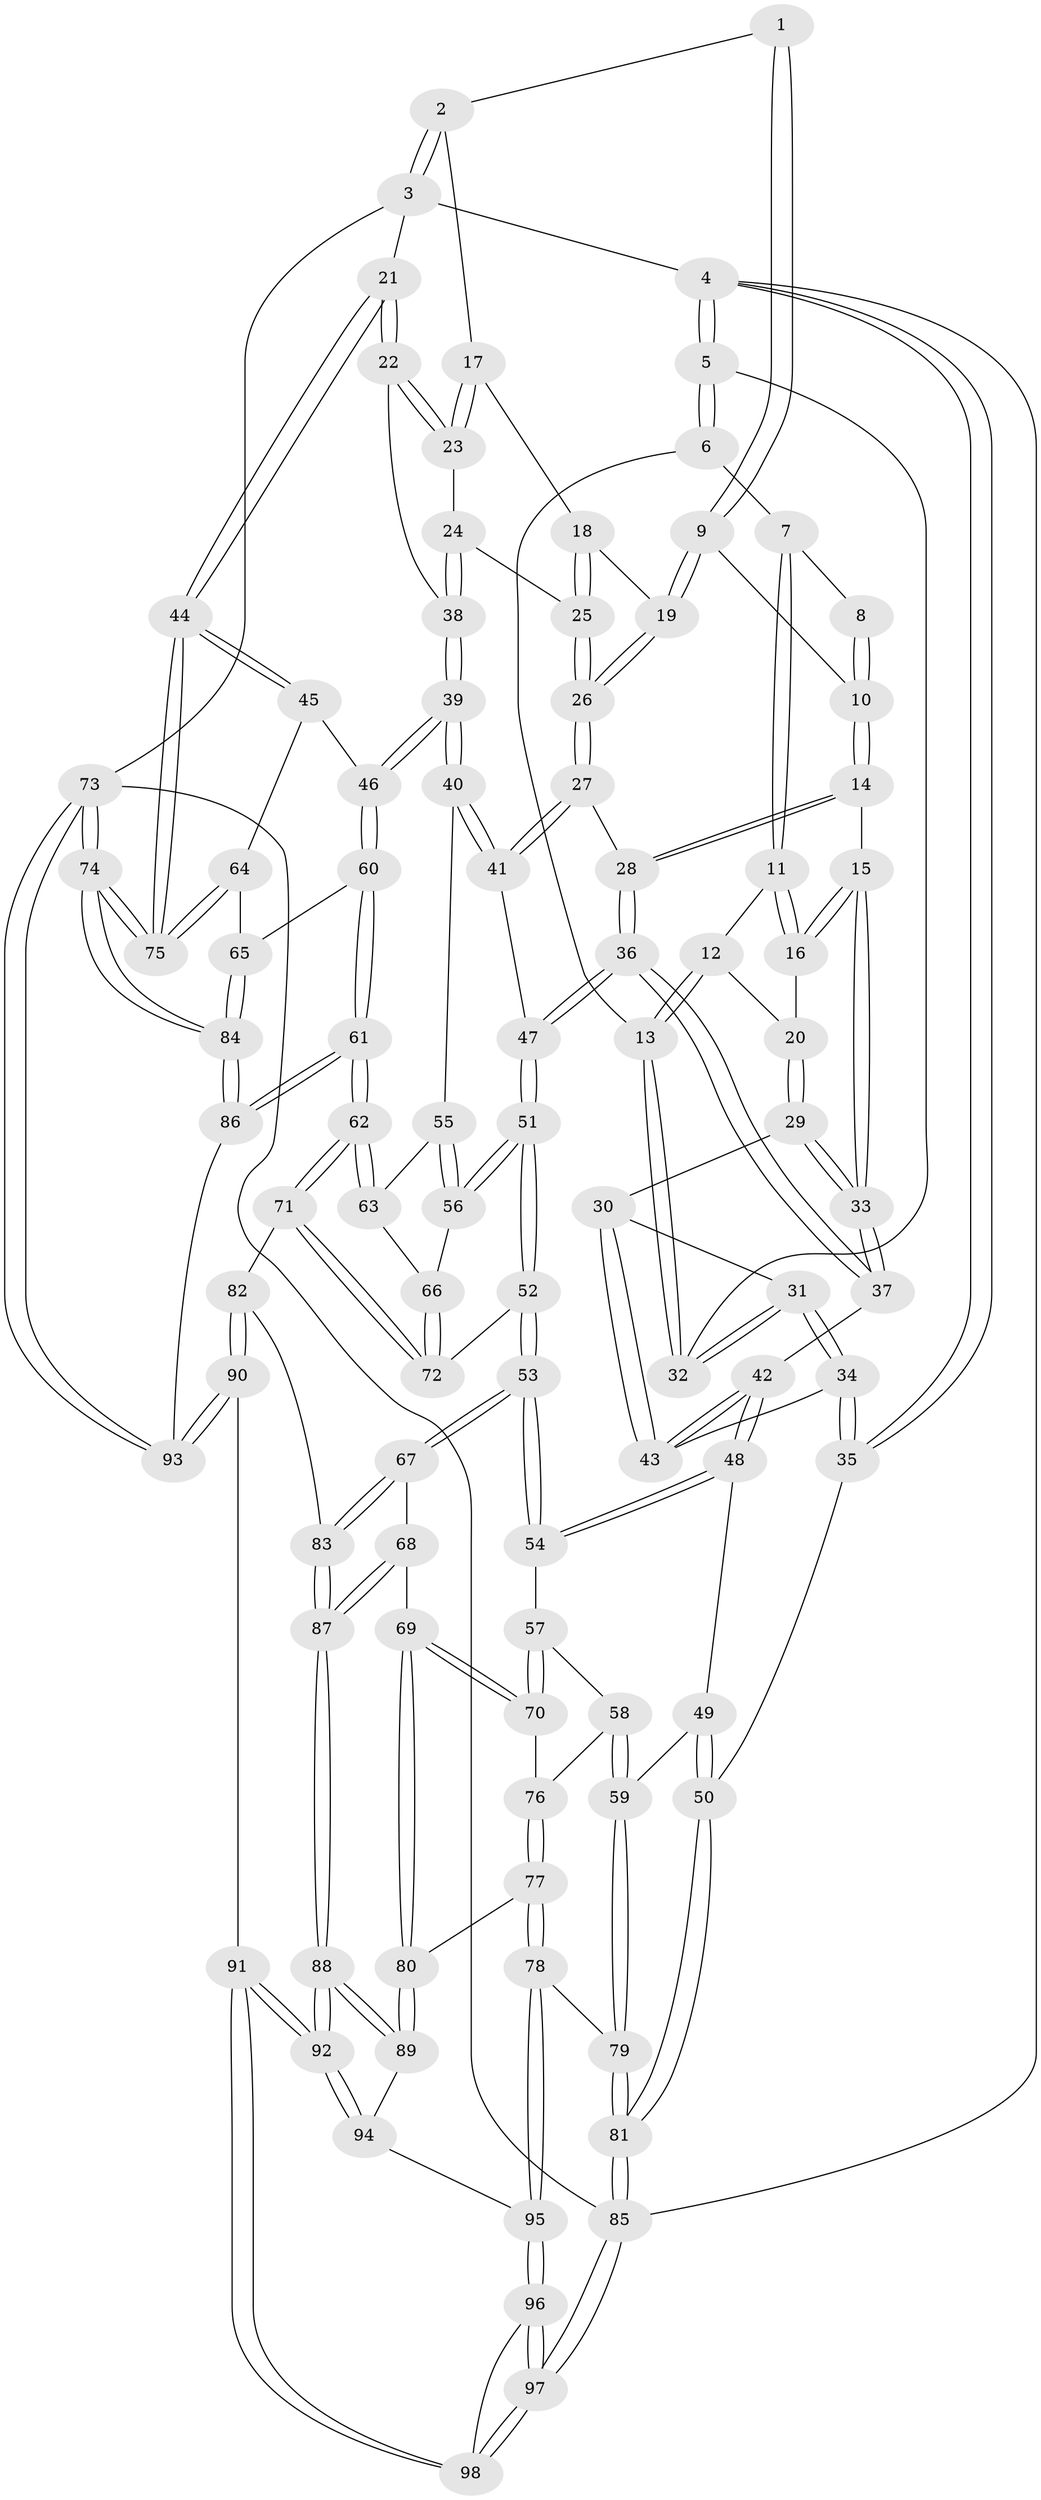 // Generated by graph-tools (version 1.1) at 2025/38/03/09/25 02:38:36]
// undirected, 98 vertices, 242 edges
graph export_dot {
graph [start="1"]
  node [color=gray90,style=filled];
  1 [pos="+0.8359045979424643+0"];
  2 [pos="+1+0"];
  3 [pos="+1+0"];
  4 [pos="+0+0"];
  5 [pos="+0+0"];
  6 [pos="+0.3476563364355734+0"];
  7 [pos="+0.40786130172572743+0"];
  8 [pos="+0.5613503861437785+0"];
  9 [pos="+0.7272690203400662+0.1380579885964326"];
  10 [pos="+0.6638367354278751+0.1256882283918775"];
  11 [pos="+0.4073502805237064+0.013421049414329703"];
  12 [pos="+0.2765281173601019+0.14493520109499333"];
  13 [pos="+0.18523065113381137+0.1495676327934196"];
  14 [pos="+0.5835510929344142+0.199172665348945"];
  15 [pos="+0.4704330543719893+0.1599696466187269"];
  16 [pos="+0.43696308547748847+0.1059727532543605"];
  17 [pos="+0.8184437533859321+0.13164682548927972"];
  18 [pos="+0.8063084633831947+0.13616161210893046"];
  19 [pos="+0.7394703946399972+0.14262060538189242"];
  20 [pos="+0.3215474491063224+0.20176837342601492"];
  21 [pos="+1+0.24700288304187498"];
  22 [pos="+1+0.23758727374496125"];
  23 [pos="+0.926677918169013+0.2048744546629836"];
  24 [pos="+0.8451991789124484+0.2784467135623428"];
  25 [pos="+0.8223632259682604+0.2730357150624631"];
  26 [pos="+0.7431789349570987+0.31125589849043633"];
  27 [pos="+0.7259682569768392+0.3434101161758748"];
  28 [pos="+0.5915432916181748+0.27883935826115996"];
  29 [pos="+0.3256254832082704+0.25245001717452464"];
  30 [pos="+0.3010815871598903+0.25485936495859096"];
  31 [pos="+0.1381192581021126+0.2175826398248232"];
  32 [pos="+0.14633687439967627+0.1723585939570366"];
  33 [pos="+0.38710677553437506+0.30010040969468715"];
  34 [pos="+0.09794672287114493+0.2909406249289548"];
  35 [pos="+0+0.31907776411582445"];
  36 [pos="+0.47454368554759696+0.42518556297430393"];
  37 [pos="+0.4019680147460649+0.3681771530939293"];
  38 [pos="+0.8712281167650334+0.3242783172981473"];
  39 [pos="+0.8272505889133015+0.48244354731804007"];
  40 [pos="+0.7850014576135705+0.4770164215412697"];
  41 [pos="+0.7596484907864496+0.45086014260865764"];
  42 [pos="+0.18651583863154483+0.41952394381353486"];
  43 [pos="+0.18279812193930622+0.4124082227093965"];
  44 [pos="+1+0.43196226312786595"];
  45 [pos="+0.9843848442837727+0.47118860338677954"];
  46 [pos="+0.8398733209121563+0.4878101556437593"];
  47 [pos="+0.4795827396299581+0.44138395195413727"];
  48 [pos="+0.18366100653994266+0.4404879354388343"];
  49 [pos="+0.10711728585648098+0.5215959688051776"];
  50 [pos="+0+0.5052402962008707"];
  51 [pos="+0.464379231921625+0.5569233895618544"];
  52 [pos="+0.45264759952827444+0.5782875965958871"];
  53 [pos="+0.44308599758803985+0.5919142618808023"];
  54 [pos="+0.294796426107978+0.5694086669001062"];
  55 [pos="+0.7583690035217094+0.5103447348130374"];
  56 [pos="+0.4927892963505547+0.5599484517882094"];
  57 [pos="+0.28254489087802803+0.5830416277247317"];
  58 [pos="+0.1593249920375667+0.6402606374189148"];
  59 [pos="+0.12005894746289085+0.6421970116479705"];
  60 [pos="+0.8743408540244129+0.6823940647917129"];
  61 [pos="+0.8302384600086279+0.7733707226240271"];
  62 [pos="+0.7615978583159588+0.7390433435462305"];
  63 [pos="+0.7345438098367003+0.5524763975208695"];
  64 [pos="+0.9463041826745869+0.6659436146631138"];
  65 [pos="+0.9146293518298614+0.6766920367744697"];
  66 [pos="+0.668689087860654+0.6070453634969712"];
  67 [pos="+0.4433477666956117+0.6201570354577332"];
  68 [pos="+0.44108299938524226+0.6260043731647406"];
  69 [pos="+0.35355135336564725+0.7251209958672022"];
  70 [pos="+0.2543474960536747+0.6781456945866497"];
  71 [pos="+0.6610484654942503+0.730702038603644"];
  72 [pos="+0.6550295078333987+0.6737581109703163"];
  73 [pos="+1+1"];
  74 [pos="+1+1"];
  75 [pos="+1+0.6353200393678877"];
  76 [pos="+0.2413711672922057+0.6868879492346169"];
  77 [pos="+0.2295967082436012+0.7287263087656276"];
  78 [pos="+0.1107046714392659+0.7817700228748689"];
  79 [pos="+0.062052847948746555+0.7461926098572249"];
  80 [pos="+0.3266648377921636+0.7856307739887888"];
  81 [pos="+0+0.7704848491491199"];
  82 [pos="+0.6474266546751274+0.7401160149171518"];
  83 [pos="+0.5814127243527539+0.7296350093821228"];
  84 [pos="+1+1"];
  85 [pos="+0+1"];
  86 [pos="+0.8321030441160372+0.7789761667720164"];
  87 [pos="+0.48845823203679695+0.8606125641247042"];
  88 [pos="+0.47020712792053937+1"];
  89 [pos="+0.32663254619623144+0.7865275013052765"];
  90 [pos="+0.5827702918362864+1"];
  91 [pos="+0.5014255001521064+1"];
  92 [pos="+0.47080956851382355+1"];
  93 [pos="+0.6368351985245635+1"];
  94 [pos="+0.17208772166271452+0.8504250761736725"];
  95 [pos="+0.15627745349255848+0.8490546149360578"];
  96 [pos="+0.14305637043455235+0.9001520350697824"];
  97 [pos="+0+1"];
  98 [pos="+0.3919018625396563+1"];
  1 -- 2;
  1 -- 9;
  1 -- 9;
  2 -- 3;
  2 -- 3;
  2 -- 17;
  3 -- 4;
  3 -- 21;
  3 -- 73;
  4 -- 5;
  4 -- 5;
  4 -- 35;
  4 -- 35;
  4 -- 85;
  5 -- 6;
  5 -- 6;
  5 -- 32;
  6 -- 7;
  6 -- 13;
  7 -- 8;
  7 -- 11;
  7 -- 11;
  8 -- 10;
  8 -- 10;
  9 -- 10;
  9 -- 19;
  9 -- 19;
  10 -- 14;
  10 -- 14;
  11 -- 12;
  11 -- 16;
  11 -- 16;
  12 -- 13;
  12 -- 13;
  12 -- 20;
  13 -- 32;
  13 -- 32;
  14 -- 15;
  14 -- 28;
  14 -- 28;
  15 -- 16;
  15 -- 16;
  15 -- 33;
  15 -- 33;
  16 -- 20;
  17 -- 18;
  17 -- 23;
  17 -- 23;
  18 -- 19;
  18 -- 25;
  18 -- 25;
  19 -- 26;
  19 -- 26;
  20 -- 29;
  20 -- 29;
  21 -- 22;
  21 -- 22;
  21 -- 44;
  21 -- 44;
  22 -- 23;
  22 -- 23;
  22 -- 38;
  23 -- 24;
  24 -- 25;
  24 -- 38;
  24 -- 38;
  25 -- 26;
  25 -- 26;
  26 -- 27;
  26 -- 27;
  27 -- 28;
  27 -- 41;
  27 -- 41;
  28 -- 36;
  28 -- 36;
  29 -- 30;
  29 -- 33;
  29 -- 33;
  30 -- 31;
  30 -- 43;
  30 -- 43;
  31 -- 32;
  31 -- 32;
  31 -- 34;
  31 -- 34;
  33 -- 37;
  33 -- 37;
  34 -- 35;
  34 -- 35;
  34 -- 43;
  35 -- 50;
  36 -- 37;
  36 -- 37;
  36 -- 47;
  36 -- 47;
  37 -- 42;
  38 -- 39;
  38 -- 39;
  39 -- 40;
  39 -- 40;
  39 -- 46;
  39 -- 46;
  40 -- 41;
  40 -- 41;
  40 -- 55;
  41 -- 47;
  42 -- 43;
  42 -- 43;
  42 -- 48;
  42 -- 48;
  44 -- 45;
  44 -- 45;
  44 -- 75;
  44 -- 75;
  45 -- 46;
  45 -- 64;
  46 -- 60;
  46 -- 60;
  47 -- 51;
  47 -- 51;
  48 -- 49;
  48 -- 54;
  48 -- 54;
  49 -- 50;
  49 -- 50;
  49 -- 59;
  50 -- 81;
  50 -- 81;
  51 -- 52;
  51 -- 52;
  51 -- 56;
  51 -- 56;
  52 -- 53;
  52 -- 53;
  52 -- 72;
  53 -- 54;
  53 -- 54;
  53 -- 67;
  53 -- 67;
  54 -- 57;
  55 -- 56;
  55 -- 56;
  55 -- 63;
  56 -- 66;
  57 -- 58;
  57 -- 70;
  57 -- 70;
  58 -- 59;
  58 -- 59;
  58 -- 76;
  59 -- 79;
  59 -- 79;
  60 -- 61;
  60 -- 61;
  60 -- 65;
  61 -- 62;
  61 -- 62;
  61 -- 86;
  61 -- 86;
  62 -- 63;
  62 -- 63;
  62 -- 71;
  62 -- 71;
  63 -- 66;
  64 -- 65;
  64 -- 75;
  64 -- 75;
  65 -- 84;
  65 -- 84;
  66 -- 72;
  66 -- 72;
  67 -- 68;
  67 -- 83;
  67 -- 83;
  68 -- 69;
  68 -- 87;
  68 -- 87;
  69 -- 70;
  69 -- 70;
  69 -- 80;
  69 -- 80;
  70 -- 76;
  71 -- 72;
  71 -- 72;
  71 -- 82;
  73 -- 74;
  73 -- 74;
  73 -- 93;
  73 -- 93;
  73 -- 85;
  74 -- 75;
  74 -- 75;
  74 -- 84;
  74 -- 84;
  76 -- 77;
  76 -- 77;
  77 -- 78;
  77 -- 78;
  77 -- 80;
  78 -- 79;
  78 -- 95;
  78 -- 95;
  79 -- 81;
  79 -- 81;
  80 -- 89;
  80 -- 89;
  81 -- 85;
  81 -- 85;
  82 -- 83;
  82 -- 90;
  82 -- 90;
  83 -- 87;
  83 -- 87;
  84 -- 86;
  84 -- 86;
  85 -- 97;
  85 -- 97;
  86 -- 93;
  87 -- 88;
  87 -- 88;
  88 -- 89;
  88 -- 89;
  88 -- 92;
  88 -- 92;
  89 -- 94;
  90 -- 91;
  90 -- 93;
  90 -- 93;
  91 -- 92;
  91 -- 92;
  91 -- 98;
  91 -- 98;
  92 -- 94;
  92 -- 94;
  94 -- 95;
  95 -- 96;
  95 -- 96;
  96 -- 97;
  96 -- 97;
  96 -- 98;
  97 -- 98;
  97 -- 98;
}

